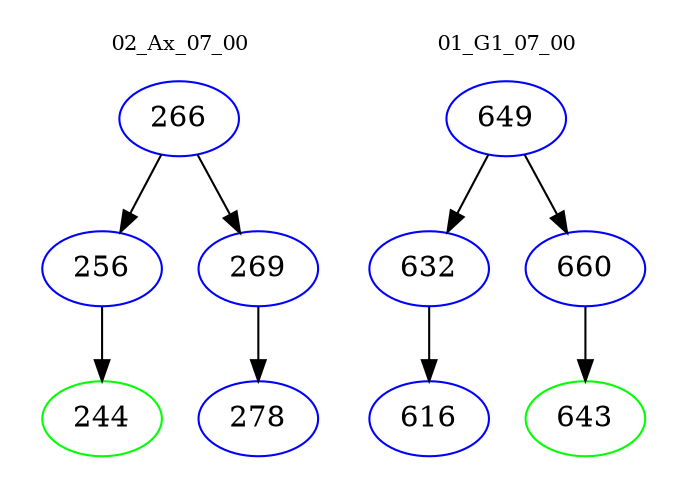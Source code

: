 digraph{
subgraph cluster_0 {
color = white
label = "02_Ax_07_00";
fontsize=10;
T0_266 [label="266", color="blue"]
T0_266 -> T0_256 [color="black"]
T0_256 [label="256", color="blue"]
T0_256 -> T0_244 [color="black"]
T0_244 [label="244", color="green"]
T0_266 -> T0_269 [color="black"]
T0_269 [label="269", color="blue"]
T0_269 -> T0_278 [color="black"]
T0_278 [label="278", color="blue"]
}
subgraph cluster_1 {
color = white
label = "01_G1_07_00";
fontsize=10;
T1_649 [label="649", color="blue"]
T1_649 -> T1_632 [color="black"]
T1_632 [label="632", color="blue"]
T1_632 -> T1_616 [color="black"]
T1_616 [label="616", color="blue"]
T1_649 -> T1_660 [color="black"]
T1_660 [label="660", color="blue"]
T1_660 -> T1_643 [color="black"]
T1_643 [label="643", color="green"]
}
}
